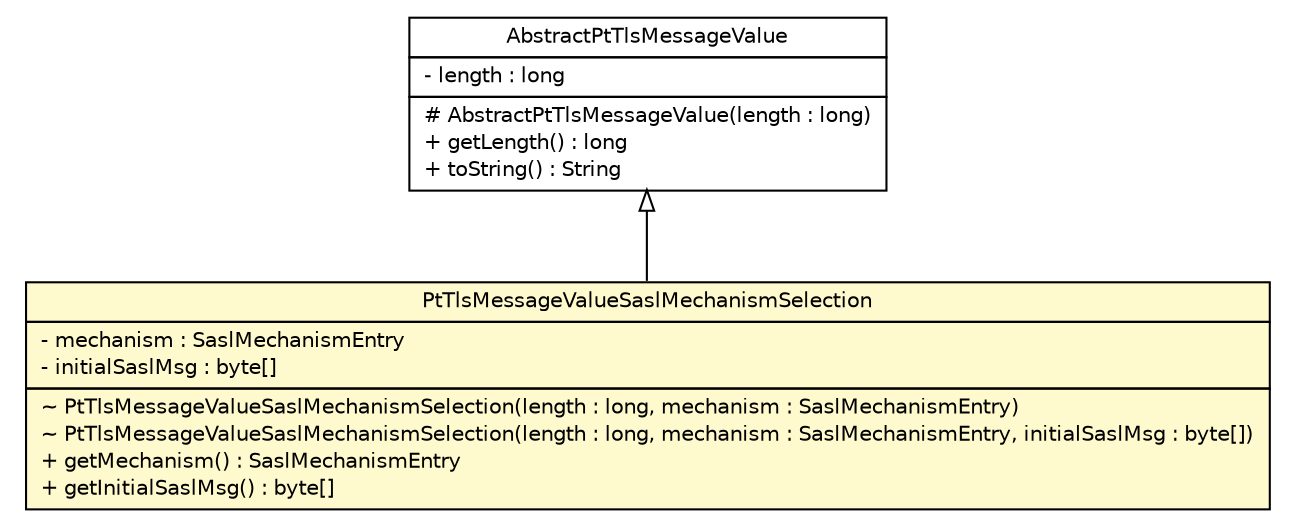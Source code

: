 #!/usr/local/bin/dot
#
# Class diagram 
# Generated by UMLGraph version R5_6 (http://www.umlgraph.org/)
#

digraph G {
	edge [fontname="Helvetica",fontsize=10,labelfontname="Helvetica",labelfontsize=10];
	node [fontname="Helvetica",fontsize=10,shape=plaintext];
	nodesep=0.25;
	ranksep=0.5;
	// org.ietf.nea.pt.value.AbstractPtTlsMessageValue
	c148431 [label=<<table title="org.ietf.nea.pt.value.AbstractPtTlsMessageValue" border="0" cellborder="1" cellspacing="0" cellpadding="2" port="p" href="./AbstractPtTlsMessageValue.html">
		<tr><td><table border="0" cellspacing="0" cellpadding="1">
<tr><td align="center" balign="center"> AbstractPtTlsMessageValue </td></tr>
		</table></td></tr>
		<tr><td><table border="0" cellspacing="0" cellpadding="1">
<tr><td align="left" balign="left"> - length : long </td></tr>
		</table></td></tr>
		<tr><td><table border="0" cellspacing="0" cellpadding="1">
<tr><td align="left" balign="left"> # AbstractPtTlsMessageValue(length : long) </td></tr>
<tr><td align="left" balign="left"> + getLength() : long </td></tr>
<tr><td align="left" balign="left"> + toString() : String </td></tr>
		</table></td></tr>
		</table>>, URL="./AbstractPtTlsMessageValue.html", fontname="Helvetica", fontcolor="black", fontsize=10.0];
	// org.ietf.nea.pt.value.PtTlsMessageValueSaslMechanismSelection
	c148450 [label=<<table title="org.ietf.nea.pt.value.PtTlsMessageValueSaslMechanismSelection" border="0" cellborder="1" cellspacing="0" cellpadding="2" port="p" bgcolor="lemonChiffon" href="./PtTlsMessageValueSaslMechanismSelection.html">
		<tr><td><table border="0" cellspacing="0" cellpadding="1">
<tr><td align="center" balign="center"> PtTlsMessageValueSaslMechanismSelection </td></tr>
		</table></td></tr>
		<tr><td><table border="0" cellspacing="0" cellpadding="1">
<tr><td align="left" balign="left"> - mechanism : SaslMechanismEntry </td></tr>
<tr><td align="left" balign="left"> - initialSaslMsg : byte[] </td></tr>
		</table></td></tr>
		<tr><td><table border="0" cellspacing="0" cellpadding="1">
<tr><td align="left" balign="left"> ~ PtTlsMessageValueSaslMechanismSelection(length : long, mechanism : SaslMechanismEntry) </td></tr>
<tr><td align="left" balign="left"> ~ PtTlsMessageValueSaslMechanismSelection(length : long, mechanism : SaslMechanismEntry, initialSaslMsg : byte[]) </td></tr>
<tr><td align="left" balign="left"> + getMechanism() : SaslMechanismEntry </td></tr>
<tr><td align="left" balign="left"> + getInitialSaslMsg() : byte[] </td></tr>
		</table></td></tr>
		</table>>, URL="./PtTlsMessageValueSaslMechanismSelection.html", fontname="Helvetica", fontcolor="black", fontsize=10.0];
	//org.ietf.nea.pt.value.PtTlsMessageValueSaslMechanismSelection extends org.ietf.nea.pt.value.AbstractPtTlsMessageValue
	c148431:p -> c148450:p [dir=back,arrowtail=empty];
}

